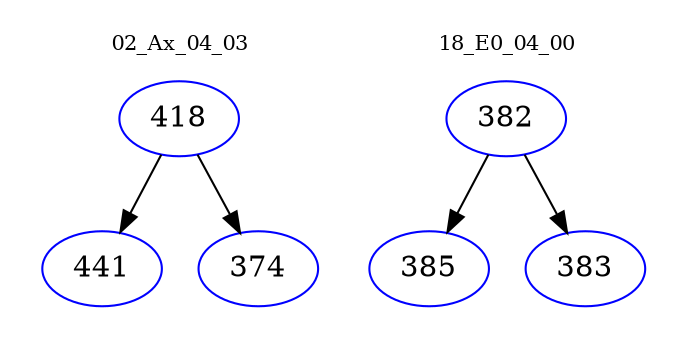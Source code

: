 digraph{
subgraph cluster_0 {
color = white
label = "02_Ax_04_03";
fontsize=10;
T0_418 [label="418", color="blue"]
T0_418 -> T0_441 [color="black"]
T0_441 [label="441", color="blue"]
T0_418 -> T0_374 [color="black"]
T0_374 [label="374", color="blue"]
}
subgraph cluster_1 {
color = white
label = "18_E0_04_00";
fontsize=10;
T1_382 [label="382", color="blue"]
T1_382 -> T1_385 [color="black"]
T1_385 [label="385", color="blue"]
T1_382 -> T1_383 [color="black"]
T1_383 [label="383", color="blue"]
}
}
